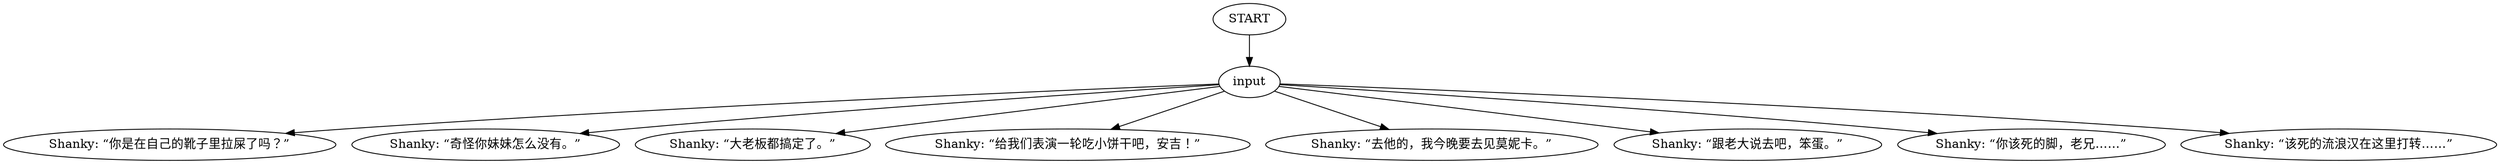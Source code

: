 # WHIRLING F1 / SHANKY barks
# Shanky barks:
# ==================================================
digraph G {
	  0 [label="START"];
	  1 [label="input"];
	  2 [label="Shanky: “你是在自己的靴子里拉屎了吗？”"];
	  4 [label="Shanky: “奇怪你妹妹怎么没有。”"];
	  5 [label="Shanky: “大老板都搞定了。”"];
	  6 [label="Shanky: “给我们表演一轮吃小饼干吧，安吉！”"];
	  7 [label="Shanky: “去他的，我今晚要去见莫妮卡。”"];
	  8 [label="Shanky: “跟老大说去吧，笨蛋。”"];
	  9 [label="Shanky: “你该死的脚，老兄……”"];
	  10 [label="Shanky: “该死的流浪汉在这里打转……”"];
	  0 -> 1
	  1 -> 2
	  1 -> 4
	  1 -> 5
	  1 -> 6
	  1 -> 7
	  1 -> 8
	  1 -> 9
	  1 -> 10
}

